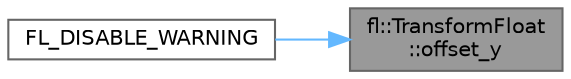 digraph "fl::TransformFloat::offset_y"
{
 // INTERACTIVE_SVG=YES
 // LATEX_PDF_SIZE
  bgcolor="transparent";
  edge [fontname=Helvetica,fontsize=10,labelfontname=Helvetica,labelfontsize=10];
  node [fontname=Helvetica,fontsize=10,shape=box,height=0.2,width=0.4];
  rankdir="RL";
  Node1 [id="Node000001",label="fl::TransformFloat\l::offset_y",height=0.2,width=0.4,color="gray40", fillcolor="grey60", style="filled", fontcolor="black",tooltip=" "];
  Node1 -> Node2 [id="edge1_Node000001_Node000002",dir="back",color="steelblue1",style="solid",tooltip=" "];
  Node2 [id="Node000002",label="FL_DISABLE_WARNING",height=0.2,width=0.4,color="grey40", fillcolor="white", style="filled",URL="$d8/d8c/transform_8cpp_ade8043ede62066d1f4666a7eece358d1.html#ade8043ede62066d1f4666a7eece358d1",tooltip=" "];
}
